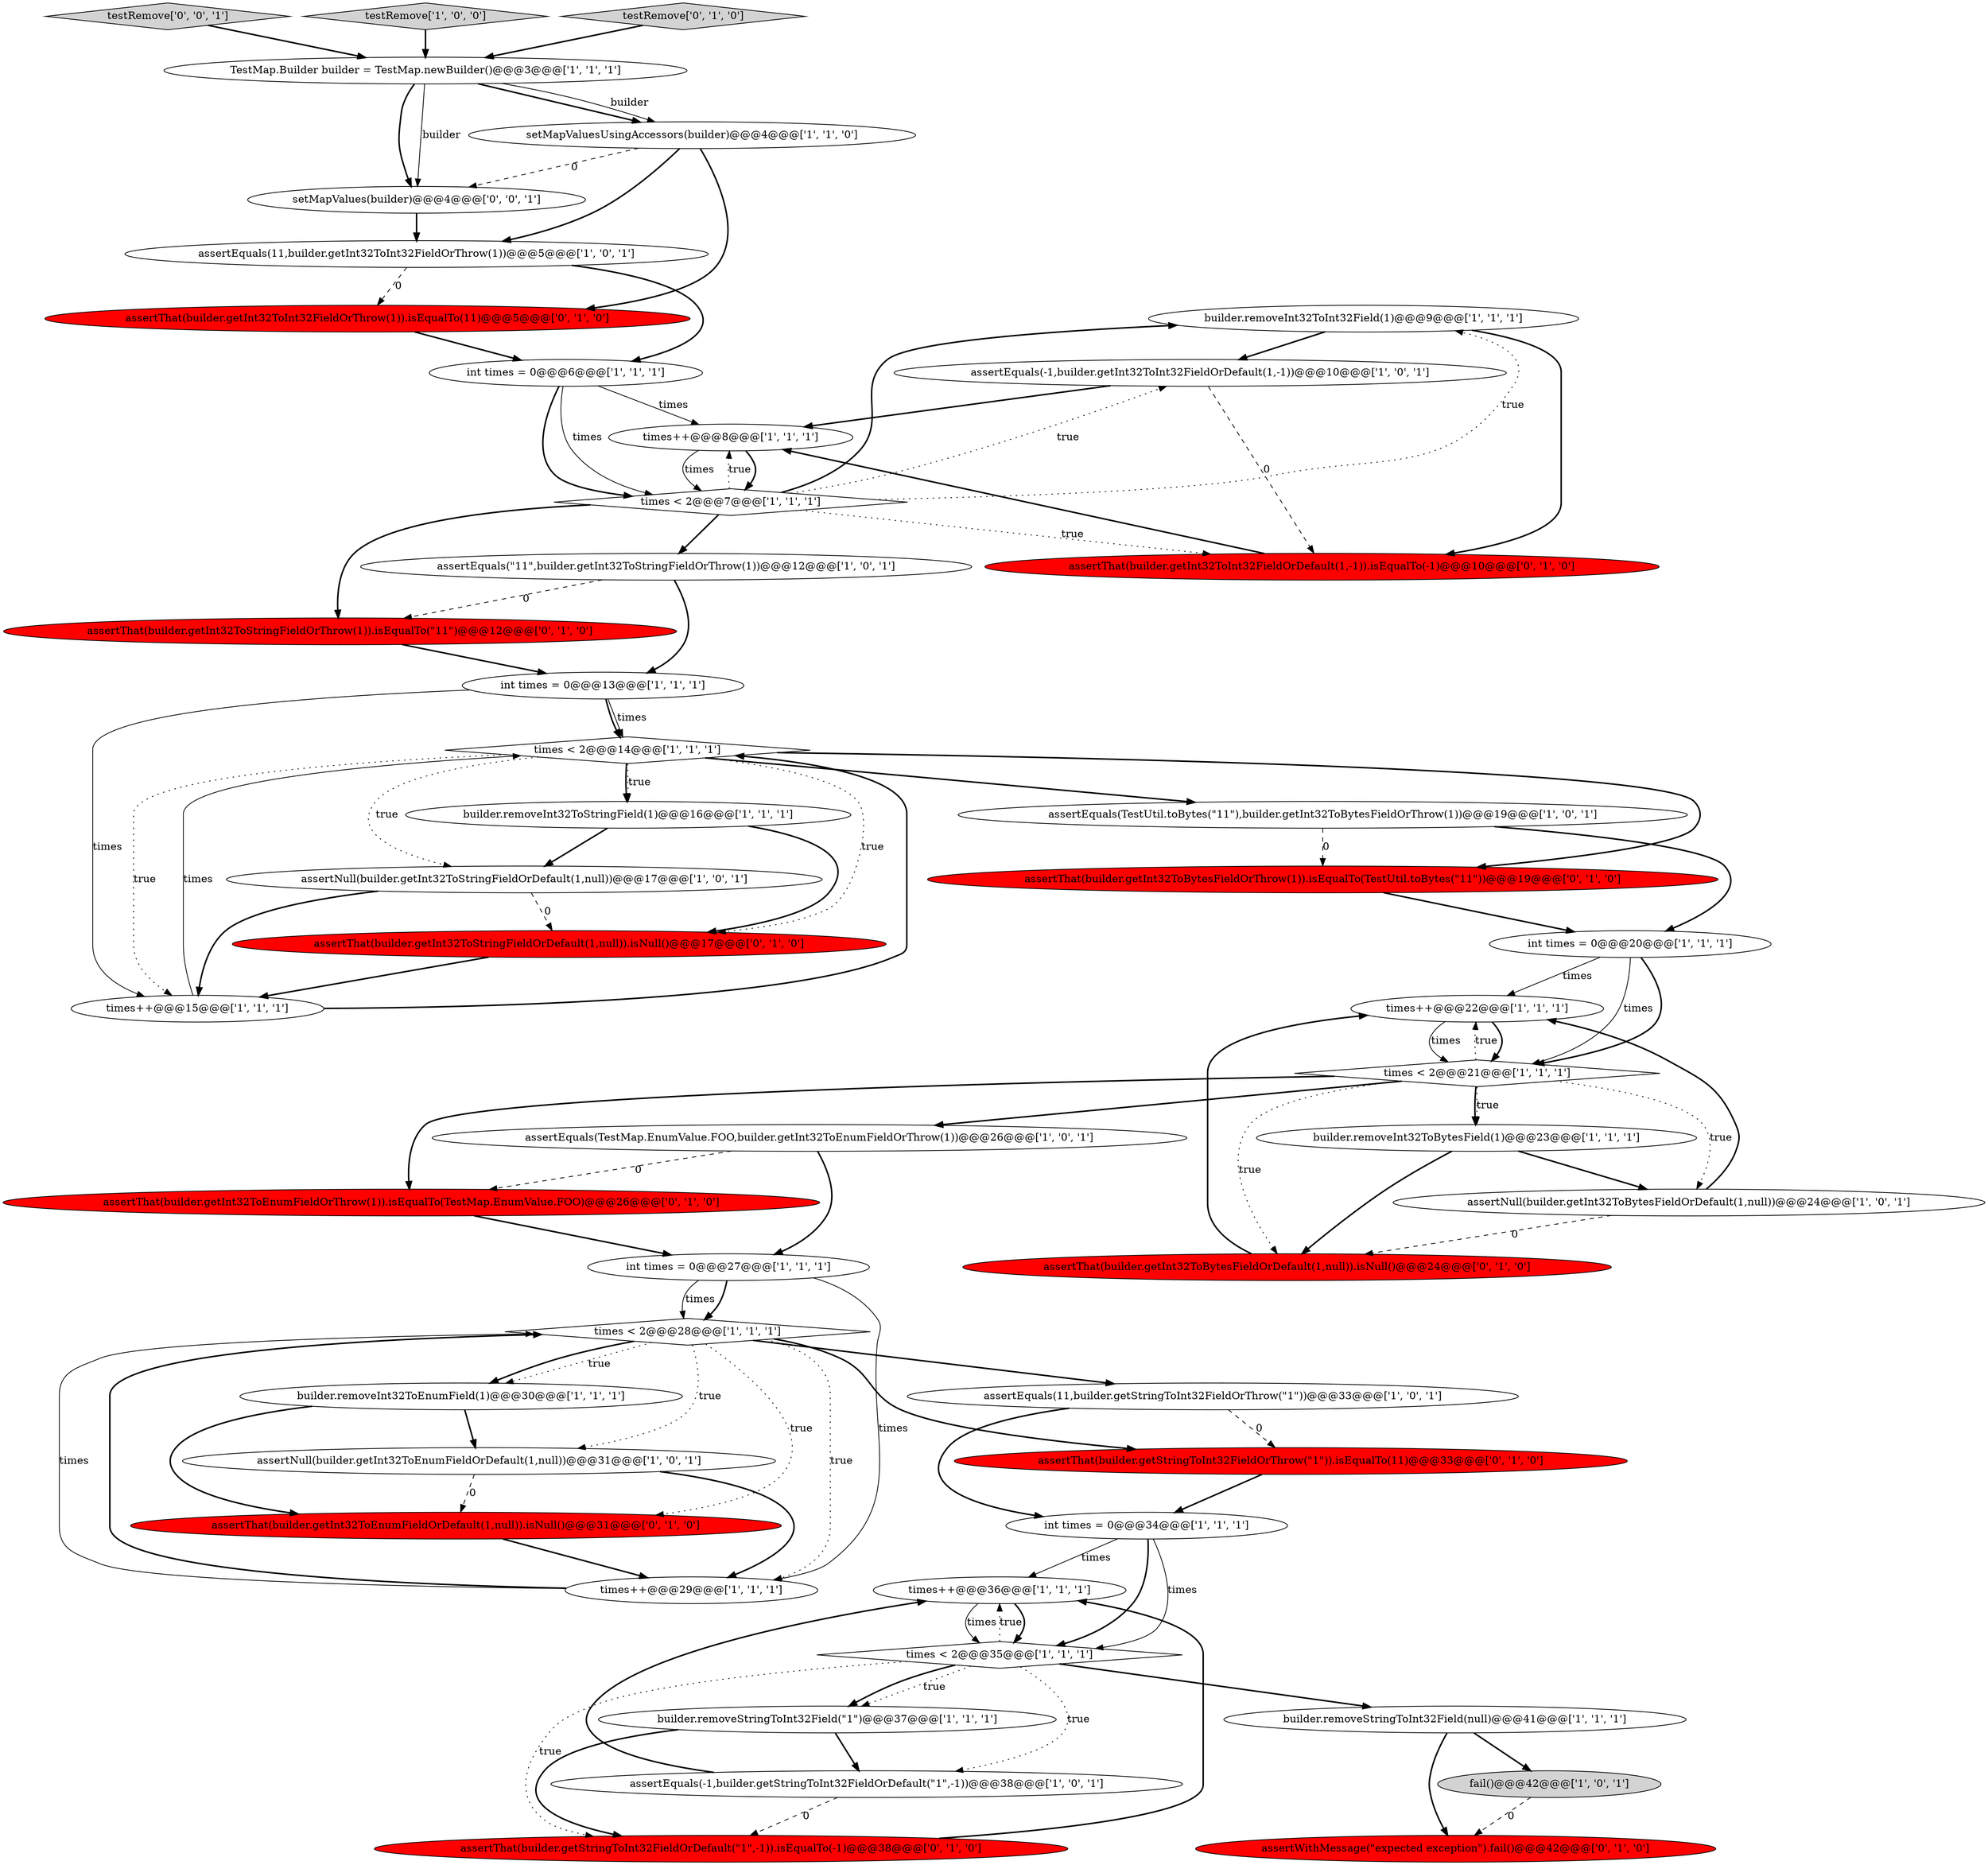 digraph {
30 [style = filled, label = "builder.removeInt32ToInt32Field(1)@@@9@@@['1', '1', '1']", fillcolor = white, shape = ellipse image = "AAA0AAABBB1BBB"];
19 [style = filled, label = "times++@@@22@@@['1', '1', '1']", fillcolor = white, shape = ellipse image = "AAA0AAABBB1BBB"];
1 [style = filled, label = "assertEquals(-1,builder.getInt32ToInt32FieldOrDefault(1,-1))@@@10@@@['1', '0', '1']", fillcolor = white, shape = ellipse image = "AAA0AAABBB1BBB"];
21 [style = filled, label = "times < 2@@@28@@@['1', '1', '1']", fillcolor = white, shape = diamond image = "AAA0AAABBB1BBB"];
33 [style = filled, label = "builder.removeStringToInt32Field(null)@@@41@@@['1', '1', '1']", fillcolor = white, shape = ellipse image = "AAA0AAABBB1BBB"];
23 [style = filled, label = "int times = 0@@@6@@@['1', '1', '1']", fillcolor = white, shape = ellipse image = "AAA0AAABBB1BBB"];
44 [style = filled, label = "assertThat(builder.getInt32ToBytesFieldOrThrow(1)).isEqualTo(TestUtil.toBytes(\"11\"))@@@19@@@['0', '1', '0']", fillcolor = red, shape = ellipse image = "AAA1AAABBB2BBB"];
11 [style = filled, label = "times++@@@8@@@['1', '1', '1']", fillcolor = white, shape = ellipse image = "AAA0AAABBB1BBB"];
37 [style = filled, label = "assertThat(builder.getInt32ToEnumFieldOrThrow(1)).isEqualTo(TestMap.EnumValue.FOO)@@@26@@@['0', '1', '0']", fillcolor = red, shape = ellipse image = "AAA1AAABBB2BBB"];
41 [style = filled, label = "assertThat(builder.getInt32ToEnumFieldOrDefault(1,null)).isNull()@@@31@@@['0', '1', '0']", fillcolor = red, shape = ellipse image = "AAA1AAABBB2BBB"];
45 [style = filled, label = "assertThat(builder.getInt32ToBytesFieldOrDefault(1,null)).isNull()@@@24@@@['0', '1', '0']", fillcolor = red, shape = ellipse image = "AAA1AAABBB2BBB"];
48 [style = filled, label = "testRemove['0', '0', '1']", fillcolor = lightgray, shape = diamond image = "AAA0AAABBB3BBB"];
46 [style = filled, label = "assertThat(builder.getStringToInt32FieldOrDefault(\"1\",-1)).isEqualTo(-1)@@@38@@@['0', '1', '0']", fillcolor = red, shape = ellipse image = "AAA1AAABBB2BBB"];
32 [style = filled, label = "int times = 0@@@13@@@['1', '1', '1']", fillcolor = white, shape = ellipse image = "AAA0AAABBB1BBB"];
16 [style = filled, label = "int times = 0@@@34@@@['1', '1', '1']", fillcolor = white, shape = ellipse image = "AAA0AAABBB1BBB"];
25 [style = filled, label = "int times = 0@@@20@@@['1', '1', '1']", fillcolor = white, shape = ellipse image = "AAA0AAABBB1BBB"];
42 [style = filled, label = "assertThat(builder.getInt32ToStringFieldOrThrow(1)).isEqualTo(\"11\")@@@12@@@['0', '1', '0']", fillcolor = red, shape = ellipse image = "AAA1AAABBB2BBB"];
5 [style = filled, label = "assertEquals(11,builder.getInt32ToInt32FieldOrThrow(1))@@@5@@@['1', '0', '1']", fillcolor = white, shape = ellipse image = "AAA0AAABBB1BBB"];
6 [style = filled, label = "assertNull(builder.getInt32ToBytesFieldOrDefault(1,null))@@@24@@@['1', '0', '1']", fillcolor = white, shape = ellipse image = "AAA0AAABBB1BBB"];
17 [style = filled, label = "assertEquals(TestUtil.toBytes(\"11\"),builder.getInt32ToBytesFieldOrThrow(1))@@@19@@@['1', '0', '1']", fillcolor = white, shape = ellipse image = "AAA0AAABBB1BBB"];
31 [style = filled, label = "TestMap.Builder builder = TestMap.newBuilder()@@@3@@@['1', '1', '1']", fillcolor = white, shape = ellipse image = "AAA0AAABBB1BBB"];
9 [style = filled, label = "assertNull(builder.getInt32ToStringFieldOrDefault(1,null))@@@17@@@['1', '0', '1']", fillcolor = white, shape = ellipse image = "AAA0AAABBB1BBB"];
18 [style = filled, label = "times++@@@36@@@['1', '1', '1']", fillcolor = white, shape = ellipse image = "AAA0AAABBB1BBB"];
35 [style = filled, label = "assertThat(builder.getInt32ToInt32FieldOrDefault(1,-1)).isEqualTo(-1)@@@10@@@['0', '1', '0']", fillcolor = red, shape = ellipse image = "AAA1AAABBB2BBB"];
12 [style = filled, label = "builder.removeInt32ToEnumField(1)@@@30@@@['1', '1', '1']", fillcolor = white, shape = ellipse image = "AAA0AAABBB1BBB"];
28 [style = filled, label = "builder.removeInt32ToStringField(1)@@@16@@@['1', '1', '1']", fillcolor = white, shape = ellipse image = "AAA0AAABBB1BBB"];
40 [style = filled, label = "assertThat(builder.getInt32ToStringFieldOrDefault(1,null)).isNull()@@@17@@@['0', '1', '0']", fillcolor = red, shape = ellipse image = "AAA1AAABBB2BBB"];
47 [style = filled, label = "setMapValues(builder)@@@4@@@['0', '0', '1']", fillcolor = white, shape = ellipse image = "AAA0AAABBB3BBB"];
20 [style = filled, label = "assertEquals(TestMap.EnumValue.FOO,builder.getInt32ToEnumFieldOrThrow(1))@@@26@@@['1', '0', '1']", fillcolor = white, shape = ellipse image = "AAA0AAABBB1BBB"];
8 [style = filled, label = "setMapValuesUsingAccessors(builder)@@@4@@@['1', '1', '0']", fillcolor = white, shape = ellipse image = "AAA0AAABBB1BBB"];
7 [style = filled, label = "assertEquals(\"11\",builder.getInt32ToStringFieldOrThrow(1))@@@12@@@['1', '0', '1']", fillcolor = white, shape = ellipse image = "AAA0AAABBB1BBB"];
13 [style = filled, label = "times < 2@@@7@@@['1', '1', '1']", fillcolor = white, shape = diamond image = "AAA0AAABBB1BBB"];
43 [style = filled, label = "assertThat(builder.getInt32ToInt32FieldOrThrow(1)).isEqualTo(11)@@@5@@@['0', '1', '0']", fillcolor = red, shape = ellipse image = "AAA1AAABBB2BBB"];
15 [style = filled, label = "times < 2@@@14@@@['1', '1', '1']", fillcolor = white, shape = diamond image = "AAA0AAABBB1BBB"];
27 [style = filled, label = "builder.removeInt32ToBytesField(1)@@@23@@@['1', '1', '1']", fillcolor = white, shape = ellipse image = "AAA0AAABBB1BBB"];
10 [style = filled, label = "assertEquals(-1,builder.getStringToInt32FieldOrDefault(\"1\",-1))@@@38@@@['1', '0', '1']", fillcolor = white, shape = ellipse image = "AAA0AAABBB1BBB"];
4 [style = filled, label = "assertEquals(11,builder.getStringToInt32FieldOrThrow(\"1\"))@@@33@@@['1', '0', '1']", fillcolor = white, shape = ellipse image = "AAA0AAABBB1BBB"];
22 [style = filled, label = "builder.removeStringToInt32Field(\"1\")@@@37@@@['1', '1', '1']", fillcolor = white, shape = ellipse image = "AAA0AAABBB1BBB"];
0 [style = filled, label = "int times = 0@@@27@@@['1', '1', '1']", fillcolor = white, shape = ellipse image = "AAA0AAABBB1BBB"];
38 [style = filled, label = "assertThat(builder.getStringToInt32FieldOrThrow(\"1\")).isEqualTo(11)@@@33@@@['0', '1', '0']", fillcolor = red, shape = ellipse image = "AAA1AAABBB2BBB"];
34 [style = filled, label = "assertNull(builder.getInt32ToEnumFieldOrDefault(1,null))@@@31@@@['1', '0', '1']", fillcolor = white, shape = ellipse image = "AAA0AAABBB1BBB"];
14 [style = filled, label = "testRemove['1', '0', '0']", fillcolor = lightgray, shape = diamond image = "AAA0AAABBB1BBB"];
36 [style = filled, label = "assertWithMessage(\"expected exception\").fail()@@@42@@@['0', '1', '0']", fillcolor = red, shape = ellipse image = "AAA1AAABBB2BBB"];
2 [style = filled, label = "times++@@@15@@@['1', '1', '1']", fillcolor = white, shape = ellipse image = "AAA0AAABBB1BBB"];
3 [style = filled, label = "times < 2@@@21@@@['1', '1', '1']", fillcolor = white, shape = diamond image = "AAA0AAABBB1BBB"];
26 [style = filled, label = "times < 2@@@35@@@['1', '1', '1']", fillcolor = white, shape = diamond image = "AAA0AAABBB1BBB"];
24 [style = filled, label = "fail()@@@42@@@['1', '0', '1']", fillcolor = lightgray, shape = ellipse image = "AAA0AAABBB1BBB"];
29 [style = filled, label = "times++@@@29@@@['1', '1', '1']", fillcolor = white, shape = ellipse image = "AAA0AAABBB1BBB"];
39 [style = filled, label = "testRemove['0', '1', '0']", fillcolor = lightgray, shape = diamond image = "AAA0AAABBB2BBB"];
40->2 [style = bold, label=""];
17->25 [style = bold, label=""];
21->12 [style = dotted, label="true"];
25->3 [style = solid, label="times"];
7->32 [style = bold, label=""];
37->0 [style = bold, label=""];
34->41 [style = dashed, label="0"];
2->15 [style = solid, label="times"];
20->0 [style = bold, label=""];
16->18 [style = solid, label="times"];
0->29 [style = solid, label="times"];
28->9 [style = bold, label=""];
26->22 [style = dotted, label="true"];
3->6 [style = dotted, label="true"];
20->37 [style = dashed, label="0"];
43->23 [style = bold, label=""];
26->22 [style = bold, label=""];
15->9 [style = dotted, label="true"];
13->35 [style = dotted, label="true"];
3->27 [style = bold, label=""];
21->38 [style = bold, label=""];
7->42 [style = dashed, label="0"];
3->27 [style = dotted, label="true"];
15->17 [style = bold, label=""];
23->13 [style = bold, label=""];
39->31 [style = bold, label=""];
11->13 [style = bold, label=""];
2->15 [style = bold, label=""];
27->45 [style = bold, label=""];
19->3 [style = bold, label=""];
4->16 [style = bold, label=""];
29->21 [style = solid, label="times"];
22->46 [style = bold, label=""];
5->23 [style = bold, label=""];
9->2 [style = bold, label=""];
15->2 [style = dotted, label="true"];
21->29 [style = dotted, label="true"];
16->26 [style = solid, label="times"];
25->3 [style = bold, label=""];
15->40 [style = dotted, label="true"];
16->26 [style = bold, label=""];
19->3 [style = solid, label="times"];
0->21 [style = bold, label=""];
1->11 [style = bold, label=""];
12->41 [style = bold, label=""];
6->45 [style = dashed, label="0"];
5->43 [style = dashed, label="0"];
33->36 [style = bold, label=""];
42->32 [style = bold, label=""];
26->18 [style = dotted, label="true"];
31->47 [style = bold, label=""];
24->36 [style = dashed, label="0"];
21->4 [style = bold, label=""];
0->21 [style = solid, label="times"];
10->18 [style = bold, label=""];
34->29 [style = bold, label=""];
26->46 [style = dotted, label="true"];
1->35 [style = dashed, label="0"];
13->42 [style = bold, label=""];
3->37 [style = bold, label=""];
4->38 [style = dashed, label="0"];
23->13 [style = solid, label="times"];
18->26 [style = bold, label=""];
38->16 [style = bold, label=""];
15->44 [style = bold, label=""];
46->18 [style = bold, label=""];
29->21 [style = bold, label=""];
48->31 [style = bold, label=""];
21->12 [style = bold, label=""];
15->28 [style = dotted, label="true"];
10->46 [style = dashed, label="0"];
25->19 [style = solid, label="times"];
21->41 [style = dotted, label="true"];
13->30 [style = dotted, label="true"];
30->35 [style = bold, label=""];
11->13 [style = solid, label="times"];
15->28 [style = bold, label=""];
33->24 [style = bold, label=""];
14->31 [style = bold, label=""];
47->5 [style = bold, label=""];
32->15 [style = solid, label="times"];
22->10 [style = bold, label=""];
23->11 [style = solid, label="times"];
44->25 [style = bold, label=""];
13->11 [style = dotted, label="true"];
31->8 [style = bold, label=""];
8->47 [style = dashed, label="0"];
28->40 [style = bold, label=""];
30->1 [style = bold, label=""];
31->8 [style = solid, label="builder"];
41->29 [style = bold, label=""];
32->2 [style = solid, label="times"];
21->34 [style = dotted, label="true"];
12->34 [style = bold, label=""];
8->43 [style = bold, label=""];
13->30 [style = bold, label=""];
6->19 [style = bold, label=""];
27->6 [style = bold, label=""];
13->1 [style = dotted, label="true"];
17->44 [style = dashed, label="0"];
3->20 [style = bold, label=""];
3->19 [style = dotted, label="true"];
9->40 [style = dashed, label="0"];
8->5 [style = bold, label=""];
45->19 [style = bold, label=""];
13->7 [style = bold, label=""];
26->10 [style = dotted, label="true"];
3->45 [style = dotted, label="true"];
18->26 [style = solid, label="times"];
32->15 [style = bold, label=""];
26->33 [style = bold, label=""];
31->47 [style = solid, label="builder"];
35->11 [style = bold, label=""];
}
